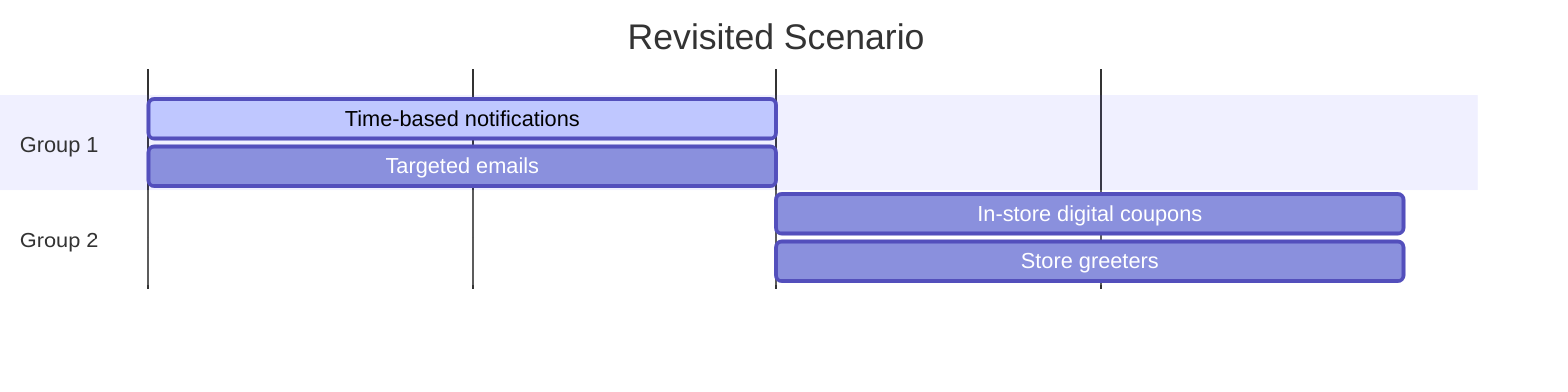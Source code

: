 gantt
    dateFormat DDD
    axisFormat %
    todayMarker off
    tickInterval 1month
    title Revisited Scenario

    section Group 1
    Time-based notifications :active, a, 0, 60d
    Targeted emails :active b, 0, 60d

    section Group 2
    In-store digital coupons : c, after a b, 60d
    Store greeters : d, after a b, 60d